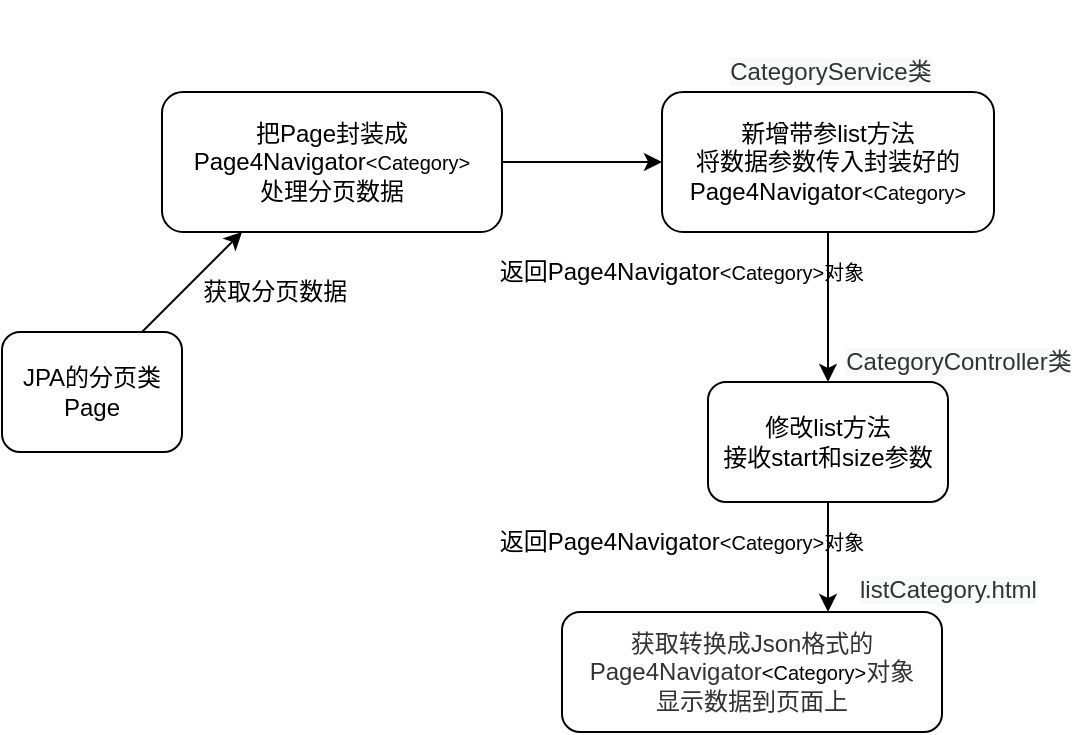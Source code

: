 <mxfile version="14.3.1" type="github">
  <diagram id="C5RBs43oDa-KdzZeNtuy" name="Page-1">
    <mxGraphModel dx="1038" dy="548" grid="1" gridSize="10" guides="1" tooltips="1" connect="1" arrows="1" fold="1" page="1" pageScale="1" pageWidth="827" pageHeight="1169" math="0" shadow="0">
      <root>
        <mxCell id="WIyWlLk6GJQsqaUBKTNV-0" />
        <mxCell id="WIyWlLk6GJQsqaUBKTNV-1" parent="WIyWlLk6GJQsqaUBKTNV-0" />
        <mxCell id="n0w97MOFuFyzSdgVQTcK-1" value="JPA的分页类&lt;br&gt;Page" style="rounded=1;whiteSpace=wrap;html=1;" vertex="1" parent="WIyWlLk6GJQsqaUBKTNV-1">
          <mxGeometry x="60" y="530" width="90" height="60" as="geometry" />
        </mxCell>
        <mxCell id="n0w97MOFuFyzSdgVQTcK-3" value="把Page封装成&lt;br&gt;Page4Navigator&lt;span style=&quot;font-size: 10px&quot;&gt;&amp;lt;Category&amp;gt;&lt;br&gt;&lt;/span&gt;处理分页数据" style="rounded=1;whiteSpace=wrap;html=1;" vertex="1" parent="WIyWlLk6GJQsqaUBKTNV-1">
          <mxGeometry x="140" y="410" width="170" height="70" as="geometry" />
        </mxCell>
        <mxCell id="n0w97MOFuFyzSdgVQTcK-5" value="" style="endArrow=classic;html=1;" edge="1" parent="WIyWlLk6GJQsqaUBKTNV-1">
          <mxGeometry width="50" height="50" relative="1" as="geometry">
            <mxPoint x="130" y="530" as="sourcePoint" />
            <mxPoint x="180" y="480" as="targetPoint" />
          </mxGeometry>
        </mxCell>
        <mxCell id="n0w97MOFuFyzSdgVQTcK-6" value="新增带参list方法&lt;br&gt;将数据参数传入封装好的&lt;br&gt;Page4Navigator&lt;span style=&quot;font-size: 10px&quot;&gt;&amp;lt;Category&amp;gt;&lt;/span&gt;" style="rounded=1;whiteSpace=wrap;html=1;" vertex="1" parent="WIyWlLk6GJQsqaUBKTNV-1">
          <mxGeometry x="390" y="410" width="166" height="70" as="geometry" />
        </mxCell>
        <mxCell id="n0w97MOFuFyzSdgVQTcK-7" value="" style="endArrow=classic;html=1;entryX=0;entryY=0.5;entryDx=0;entryDy=0;" edge="1" parent="WIyWlLk6GJQsqaUBKTNV-1" target="n0w97MOFuFyzSdgVQTcK-6">
          <mxGeometry width="50" height="50" relative="1" as="geometry">
            <mxPoint x="310" y="445" as="sourcePoint" />
            <mxPoint x="360" y="395" as="targetPoint" />
          </mxGeometry>
        </mxCell>
        <mxCell id="n0w97MOFuFyzSdgVQTcK-8" value="修改list方法&lt;br&gt;接收start和size参数" style="rounded=1;whiteSpace=wrap;html=1;" vertex="1" parent="WIyWlLk6GJQsqaUBKTNV-1">
          <mxGeometry x="413" y="555" width="120" height="60" as="geometry" />
        </mxCell>
        <mxCell id="n0w97MOFuFyzSdgVQTcK-9" value="&amp;nbsp;获取分页数据" style="text;html=1;strokeColor=none;fillColor=none;align=center;verticalAlign=middle;whiteSpace=wrap;rounded=0;" vertex="1" parent="WIyWlLk6GJQsqaUBKTNV-1">
          <mxGeometry x="150" y="500" width="90" height="20" as="geometry" />
        </mxCell>
        <mxCell id="n0w97MOFuFyzSdgVQTcK-11" value="&#xa;&#xa;&lt;span style=&quot;font-family: helvetica; font-size: 12px; font-style: normal; font-weight: 400; letter-spacing: normal; text-align: center; text-indent: 0px; text-transform: none; word-spacing: 0px; background-color: rgb(248, 249, 250); display: inline; float: none;&quot;&gt;CategoryService类&lt;/span&gt;&#xa;&#xa;" style="text;html=1;strokeColor=none;fillColor=none;align=center;verticalAlign=middle;whiteSpace=wrap;rounded=0;fontColor=#333333;" vertex="1" parent="WIyWlLk6GJQsqaUBKTNV-1">
          <mxGeometry x="416" y="390" width="117" height="20" as="geometry" />
        </mxCell>
        <mxCell id="n0w97MOFuFyzSdgVQTcK-12" value="" style="endArrow=classic;html=1;fontColor=#333333;exitX=0.5;exitY=1;exitDx=0;exitDy=0;entryX=0.5;entryY=0;entryDx=0;entryDy=0;" edge="1" parent="WIyWlLk6GJQsqaUBKTNV-1" source="n0w97MOFuFyzSdgVQTcK-6" target="n0w97MOFuFyzSdgVQTcK-8">
          <mxGeometry width="50" height="50" relative="1" as="geometry">
            <mxPoint x="480" y="540" as="sourcePoint" />
            <mxPoint x="530" y="490" as="targetPoint" />
          </mxGeometry>
        </mxCell>
        <mxCell id="n0w97MOFuFyzSdgVQTcK-13" value="&lt;span style=&quot;color: rgb(0 , 0 , 0)&quot;&gt;返回Page4Navigator&lt;/span&gt;&lt;span style=&quot;color: rgb(0 , 0 , 0) ; font-size: 10px&quot;&gt;&amp;lt;Category&amp;gt;对象&lt;/span&gt;" style="text;html=1;strokeColor=none;fillColor=none;align=center;verticalAlign=middle;whiteSpace=wrap;rounded=0;fontColor=#333333;" vertex="1" parent="WIyWlLk6GJQsqaUBKTNV-1">
          <mxGeometry x="300" y="490" width="200" height="20" as="geometry" />
        </mxCell>
        <mxCell id="n0w97MOFuFyzSdgVQTcK-14" value="&lt;span style=&quot;font-family: &amp;#34;helvetica&amp;#34; ; font-size: 12px ; font-style: normal ; font-weight: 400 ; letter-spacing: normal ; text-align: center ; text-indent: 0px ; text-transform: none ; word-spacing: 0px ; background-color: rgb(248 , 249 , 250) ; display: inline ; float: none&quot;&gt;CategoryController类&lt;/span&gt;" style="text;html=1;strokeColor=none;fillColor=none;align=center;verticalAlign=middle;whiteSpace=wrap;rounded=0;fontColor=#333333;" vertex="1" parent="WIyWlLk6GJQsqaUBKTNV-1">
          <mxGeometry x="480" y="535" width="117" height="20" as="geometry" />
        </mxCell>
        <mxCell id="n0w97MOFuFyzSdgVQTcK-16" value="" style="endArrow=classic;html=1;fontColor=#333333;exitX=0.5;exitY=1;exitDx=0;exitDy=0;" edge="1" parent="WIyWlLk6GJQsqaUBKTNV-1">
          <mxGeometry width="50" height="50" relative="1" as="geometry">
            <mxPoint x="473" y="615" as="sourcePoint" />
            <mxPoint x="473" y="670" as="targetPoint" />
          </mxGeometry>
        </mxCell>
        <mxCell id="n0w97MOFuFyzSdgVQTcK-17" value="&lt;span style=&quot;color: rgb(0 , 0 , 0)&quot;&gt;返回Page4Navigator&lt;/span&gt;&lt;span style=&quot;color: rgb(0 , 0 , 0) ; font-size: 10px&quot;&gt;&amp;lt;Category&amp;gt;对象&lt;/span&gt;" style="text;html=1;strokeColor=none;fillColor=none;align=center;verticalAlign=middle;whiteSpace=wrap;rounded=0;fontColor=#333333;" vertex="1" parent="WIyWlLk6GJQsqaUBKTNV-1">
          <mxGeometry x="300" y="625" width="200" height="20" as="geometry" />
        </mxCell>
        <mxCell id="n0w97MOFuFyzSdgVQTcK-18" value="获取转换成Json格式的&lt;br&gt;Page4Navigator&lt;span style=&quot;color: rgb(0 , 0 , 0) ; font-size: 10px&quot;&gt;&amp;lt;Category&amp;gt;&lt;/span&gt;对象&lt;br&gt;显示数据到页面上" style="rounded=1;whiteSpace=wrap;html=1;fontColor=#333333;" vertex="1" parent="WIyWlLk6GJQsqaUBKTNV-1">
          <mxGeometry x="340" y="670" width="190" height="60" as="geometry" />
        </mxCell>
        <mxCell id="n0w97MOFuFyzSdgVQTcK-19" value="&lt;span style=&quot;color: rgb(51, 51, 51); font-family: helvetica; font-size: 12px; font-style: normal; font-weight: 400; letter-spacing: normal; text-align: center; text-indent: 0px; text-transform: none; word-spacing: 0px; background-color: rgb(248, 249, 250); display: inline; float: none;&quot;&gt;listCategory.html&lt;/span&gt;" style="text;whiteSpace=wrap;html=1;fontColor=#333333;" vertex="1" parent="WIyWlLk6GJQsqaUBKTNV-1">
          <mxGeometry x="487" y="645" width="110" height="30" as="geometry" />
        </mxCell>
      </root>
    </mxGraphModel>
  </diagram>
</mxfile>
